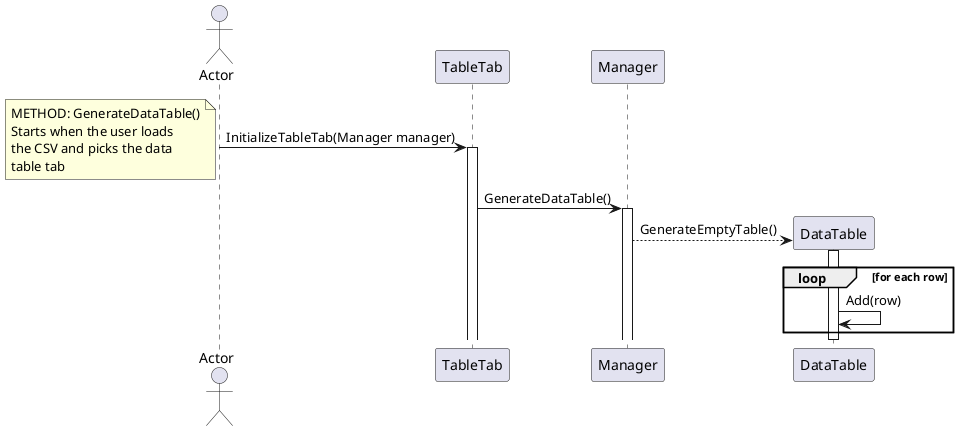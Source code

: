 @startuml Sequence1

actor Actor

Actor -> TableTab : InitializeTableTab(Manager manager)
activate TableTab

note left 
METHOD: GenerateDataTable()
Starts when the user loads
the CSV and picks the data
table tab 
end note

TableTab -> Manager : GenerateDataTable()
activate Manager

create DataTable
Manager --> DataTable : GenerateEmptyTable()
activate DataTable


loop for each row 
DataTable -> DataTable : Add(row)
end

deactivate DataTable

@enduml